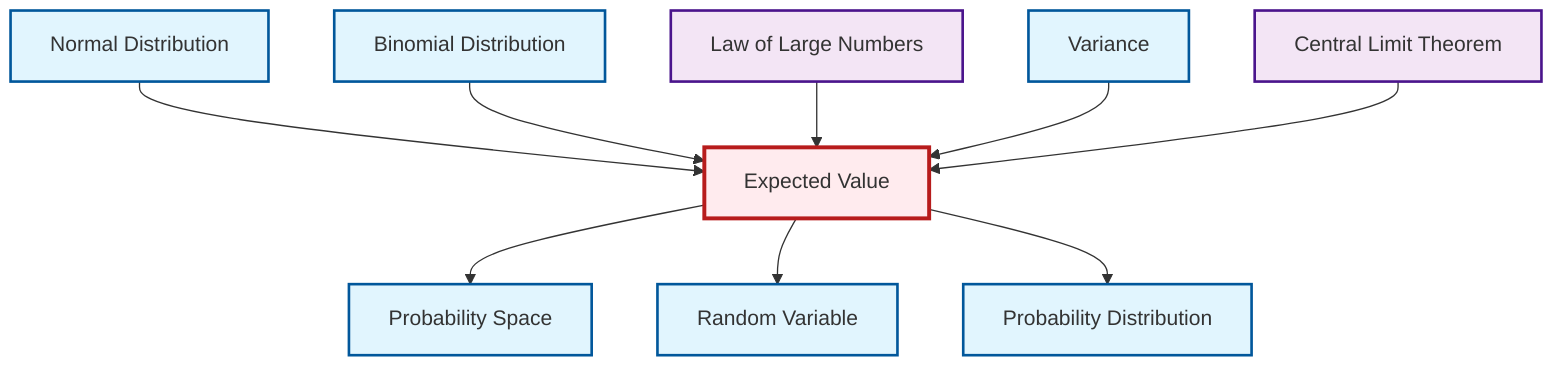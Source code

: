 graph TD
    classDef definition fill:#e1f5fe,stroke:#01579b,stroke-width:2px
    classDef theorem fill:#f3e5f5,stroke:#4a148c,stroke-width:2px
    classDef axiom fill:#fff3e0,stroke:#e65100,stroke-width:2px
    classDef example fill:#e8f5e9,stroke:#1b5e20,stroke-width:2px
    classDef current fill:#ffebee,stroke:#b71c1c,stroke-width:3px
    def-expectation["Expected Value"]:::definition
    def-binomial-distribution["Binomial Distribution"]:::definition
    def-variance["Variance"]:::definition
    thm-law-of-large-numbers["Law of Large Numbers"]:::theorem
    def-probability-distribution["Probability Distribution"]:::definition
    def-normal-distribution["Normal Distribution"]:::definition
    def-probability-space["Probability Space"]:::definition
    thm-central-limit["Central Limit Theorem"]:::theorem
    def-random-variable["Random Variable"]:::definition
    def-normal-distribution --> def-expectation
    def-binomial-distribution --> def-expectation
    thm-law-of-large-numbers --> def-expectation
    def-variance --> def-expectation
    def-expectation --> def-probability-space
    def-expectation --> def-random-variable
    def-expectation --> def-probability-distribution
    thm-central-limit --> def-expectation
    class def-expectation current